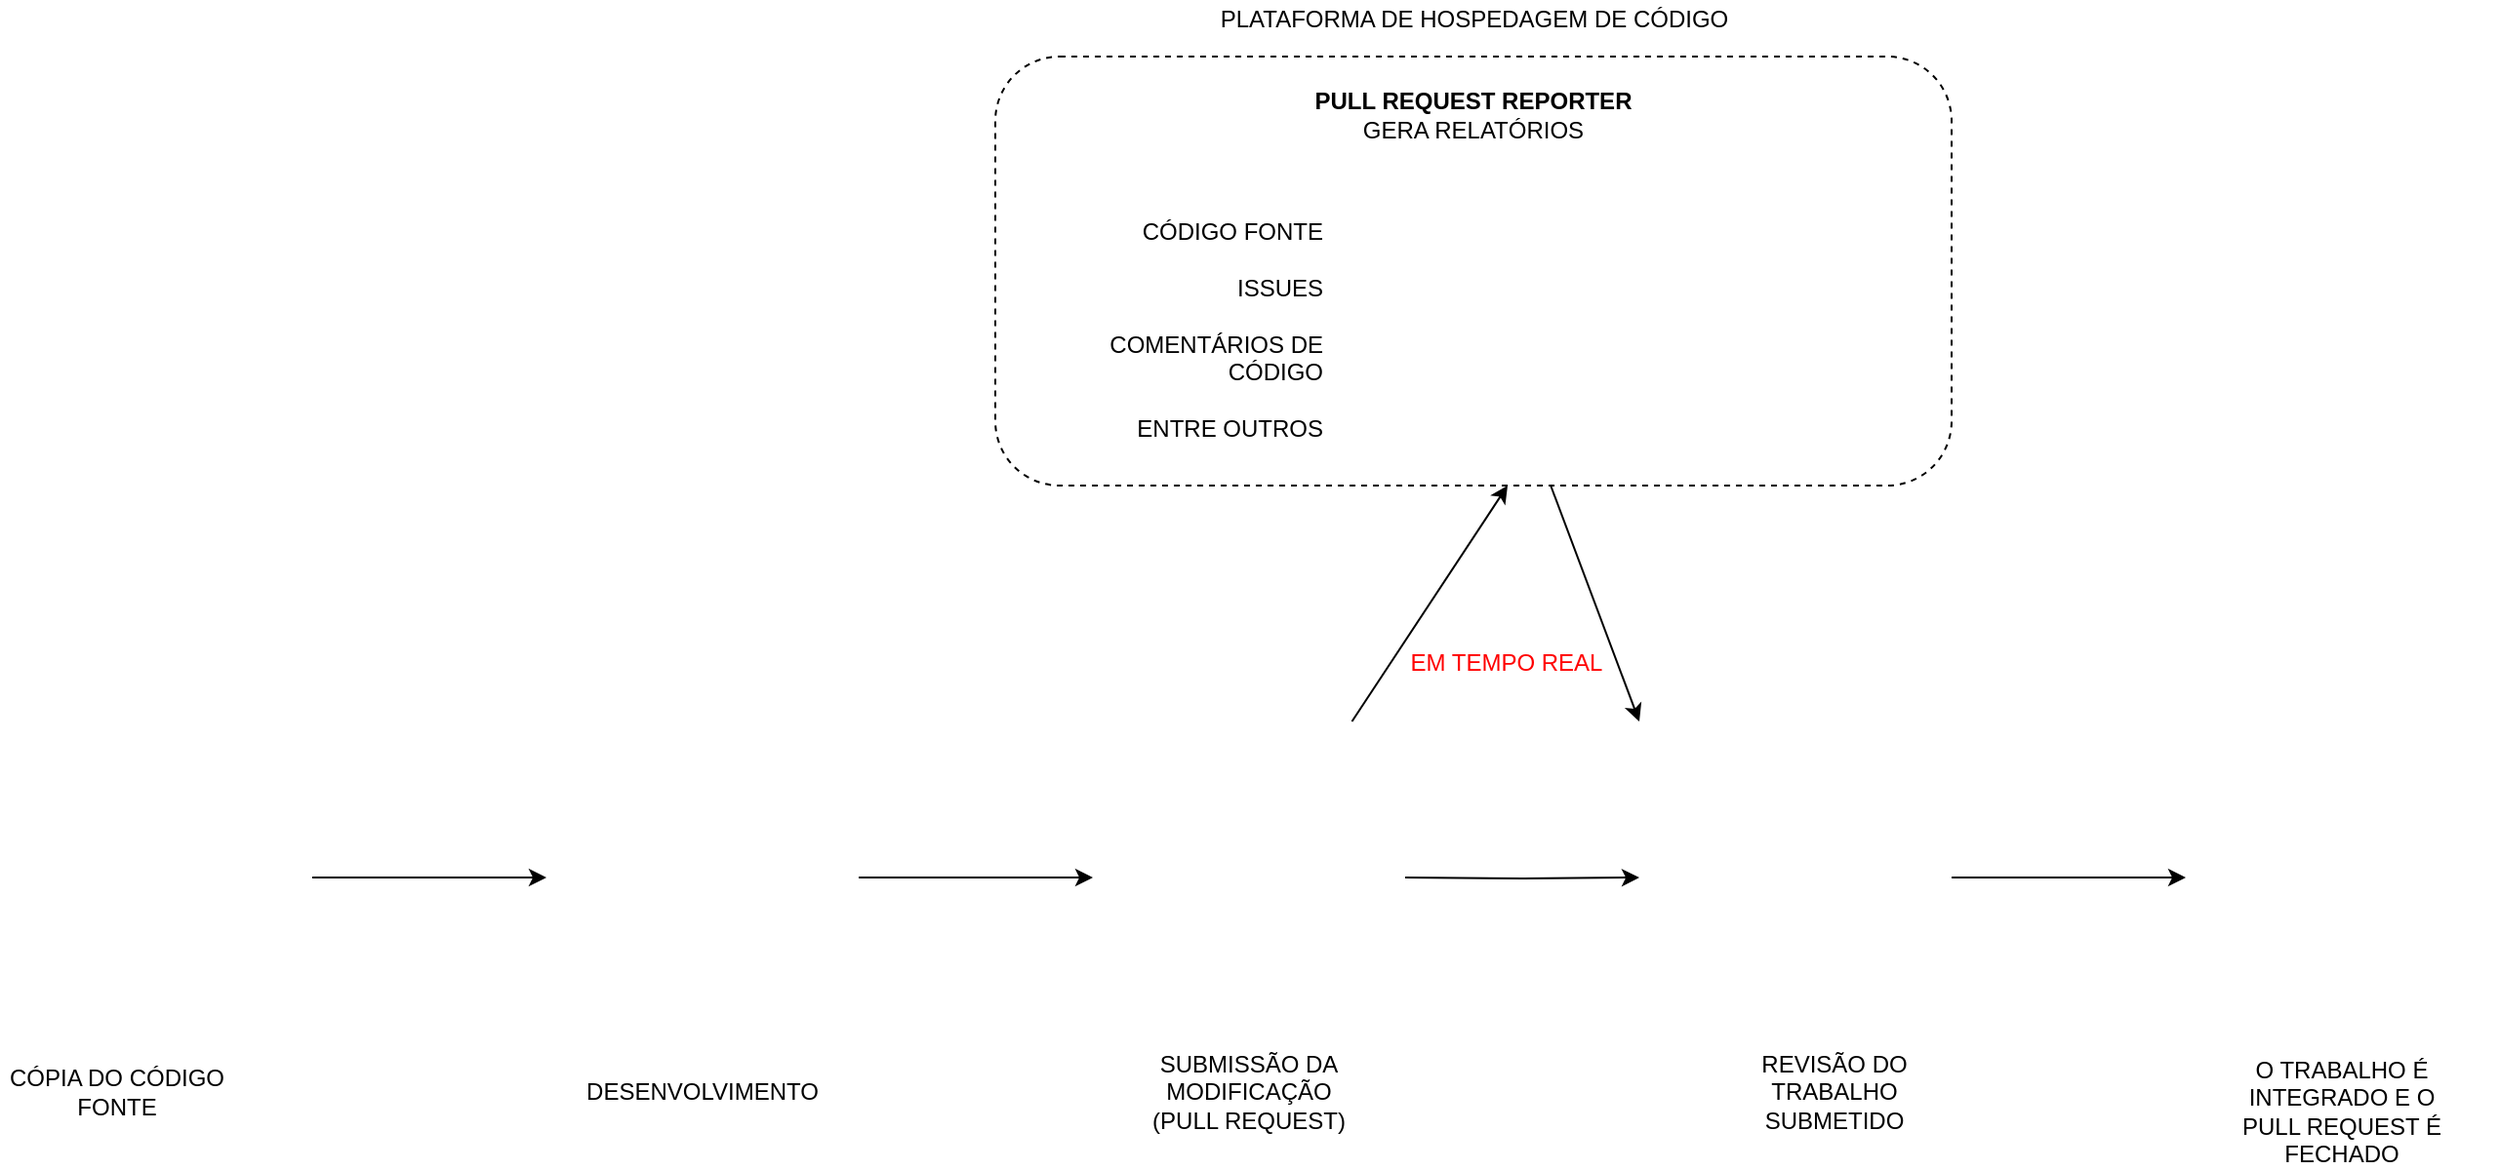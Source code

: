 <mxfile version="13.6.2" type="github">
  <diagram id="vQYcQPYjoPD-iY-7eiAd" name="Page-1">
    <mxGraphModel dx="1822" dy="1145" grid="1" gridSize="10" guides="1" tooltips="1" connect="1" arrows="1" fold="1" page="0" pageScale="1" pageWidth="1200" pageHeight="1920" math="0" shadow="0">
      <root>
        <mxCell id="0" />
        <mxCell id="1" parent="0" />
        <mxCell id="np7Iu7hjQM04xmOeGeqs-7" value="" style="edgeStyle=orthogonalEdgeStyle;rounded=0;orthogonalLoop=1;jettySize=auto;html=1;" parent="1" source="np7Iu7hjQM04xmOeGeqs-1" target="np7Iu7hjQM04xmOeGeqs-2" edge="1">
          <mxGeometry relative="1" as="geometry" />
        </mxCell>
        <mxCell id="np7Iu7hjQM04xmOeGeqs-1" value="" style="shape=image;html=1;verticalAlign=top;verticalLabelPosition=bottom;labelBackgroundColor=#ffffff;imageAspect=0;aspect=fixed;image=https://cdn4.iconfinder.com/data/icons/feather/24/git-branch-128.png" parent="1" vertex="1">
          <mxGeometry x="-280" y="360" width="160" height="160" as="geometry" />
        </mxCell>
        <mxCell id="np7Iu7hjQM04xmOeGeqs-8" value="" style="edgeStyle=orthogonalEdgeStyle;rounded=0;orthogonalLoop=1;jettySize=auto;html=1;" parent="1" source="np7Iu7hjQM04xmOeGeqs-2" edge="1">
          <mxGeometry relative="1" as="geometry">
            <mxPoint x="280" y="440" as="targetPoint" />
          </mxGeometry>
        </mxCell>
        <mxCell id="np7Iu7hjQM04xmOeGeqs-2" value="" style="shape=image;html=1;verticalAlign=top;verticalLabelPosition=bottom;labelBackgroundColor=#ffffff;imageAspect=0;aspect=fixed;image=https://cdn0.iconfinder.com/data/icons/software-engineering-and-video-gaming/512/77_hacker_user_gammer_programmer-128.png" parent="1" vertex="1">
          <mxGeometry y="360" width="160" height="160" as="geometry" />
        </mxCell>
        <mxCell id="np7Iu7hjQM04xmOeGeqs-9" value="" style="edgeStyle=orthogonalEdgeStyle;rounded=0;orthogonalLoop=1;jettySize=auto;html=1;" parent="1" target="np7Iu7hjQM04xmOeGeqs-5" edge="1">
          <mxGeometry relative="1" as="geometry">
            <mxPoint x="440" y="440" as="sourcePoint" />
          </mxGeometry>
        </mxCell>
        <mxCell id="np7Iu7hjQM04xmOeGeqs-10" value="" style="edgeStyle=orthogonalEdgeStyle;rounded=0;orthogonalLoop=1;jettySize=auto;html=1;" parent="1" source="np7Iu7hjQM04xmOeGeqs-5" target="np7Iu7hjQM04xmOeGeqs-6" edge="1">
          <mxGeometry relative="1" as="geometry" />
        </mxCell>
        <mxCell id="np7Iu7hjQM04xmOeGeqs-5" value="" style="shape=image;html=1;verticalAlign=top;verticalLabelPosition=bottom;labelBackgroundColor=#ffffff;imageAspect=0;aspect=fixed;image=https://cdn3.iconfinder.com/data/icons/customer-support-24/64/customer-feedback-review-satisfaction-contentment-128.png" parent="1" vertex="1">
          <mxGeometry x="560" y="360" width="160" height="160" as="geometry" />
        </mxCell>
        <mxCell id="np7Iu7hjQM04xmOeGeqs-6" value="" style="shape=image;html=1;verticalAlign=top;verticalLabelPosition=bottom;labelBackgroundColor=#ffffff;imageAspect=0;aspect=fixed;image=https://cdn1.iconfinder.com/data/icons/airline-flight-booking-mobile-app/15/true-check-accept-approve-128.png" parent="1" vertex="1">
          <mxGeometry x="840" y="360" width="160" height="160" as="geometry" />
        </mxCell>
        <mxCell id="w04RdTKsAli3Ws2ZV8WF-12" style="rounded=0;orthogonalLoop=1;jettySize=auto;html=1;entryX=0.5;entryY=1;entryDx=0;entryDy=0;" parent="1" source="np7Iu7hjQM04xmOeGeqs-12" target="w04RdTKsAli3Ws2ZV8WF-3" edge="1">
          <mxGeometry relative="1" as="geometry" />
        </mxCell>
        <mxCell id="np7Iu7hjQM04xmOeGeqs-12" value="" style="shape=image;html=1;verticalAlign=top;verticalLabelPosition=bottom;labelBackgroundColor=#ffffff;imageAspect=0;aspect=fixed;image=https://cdn0.iconfinder.com/data/icons/octicons/1024/git-pull-request-128.png" parent="1" vertex="1">
          <mxGeometry x="280" y="360" width="160" height="160" as="geometry" />
        </mxCell>
        <mxCell id="np7Iu7hjQM04xmOeGeqs-13" value="CÓPIA DO CÓDIGO FONTE" style="text;html=1;strokeColor=none;fillColor=none;align=center;verticalAlign=middle;whiteSpace=wrap;rounded=0;" parent="1" vertex="1">
          <mxGeometry x="-280" y="540" width="120" height="20" as="geometry" />
        </mxCell>
        <mxCell id="np7Iu7hjQM04xmOeGeqs-14" value="DESENVOLVIMENTO" style="text;html=1;strokeColor=none;fillColor=none;align=center;verticalAlign=middle;whiteSpace=wrap;rounded=0;" parent="1" vertex="1">
          <mxGeometry x="20" y="540" width="120" height="20" as="geometry" />
        </mxCell>
        <mxCell id="np7Iu7hjQM04xmOeGeqs-15" value="SUBMISSÃO DA MODIFICAÇÃO (PULL REQUEST)" style="text;html=1;strokeColor=none;fillColor=none;align=center;verticalAlign=middle;whiteSpace=wrap;rounded=0;" parent="1" vertex="1">
          <mxGeometry x="300" y="540" width="120" height="20" as="geometry" />
        </mxCell>
        <mxCell id="np7Iu7hjQM04xmOeGeqs-16" value="REVISÃO DO TRABALHO SUBMETIDO" style="text;html=1;strokeColor=none;fillColor=none;align=center;verticalAlign=middle;whiteSpace=wrap;rounded=0;" parent="1" vertex="1">
          <mxGeometry x="600" y="540" width="120" height="20" as="geometry" />
        </mxCell>
        <mxCell id="np7Iu7hjQM04xmOeGeqs-17" value="O TRABALHO É INTEGRADO E O PULL REQUEST É FECHADO" style="text;html=1;strokeColor=none;fillColor=none;align=center;verticalAlign=middle;whiteSpace=wrap;rounded=0;" parent="1" vertex="1">
          <mxGeometry x="860" y="540" width="120" height="40" as="geometry" />
        </mxCell>
        <mxCell id="w04RdTKsAli3Ws2ZV8WF-16" style="rounded=0;orthogonalLoop=1;jettySize=auto;html=1;exitX=0.638;exitY=1;exitDx=0;exitDy=0;entryX=0;entryY=0;entryDx=0;entryDy=0;exitPerimeter=0;" parent="1" source="w04RdTKsAli3Ws2ZV8WF-3" target="np7Iu7hjQM04xmOeGeqs-5" edge="1">
          <mxGeometry relative="1" as="geometry" />
        </mxCell>
        <mxCell id="w04RdTKsAli3Ws2ZV8WF-22" value="PLATAFORMA DE HOSPEDAGEM DE CÓDIGO" style="text;html=1;strokeColor=none;fillColor=none;align=center;verticalAlign=middle;whiteSpace=wrap;rounded=0;" parent="1" vertex="1">
          <mxGeometry x="337.5" y="-10" width="275" height="20" as="geometry" />
        </mxCell>
        <mxCell id="udT-1hU94JoAhBjXWWRk-1" value="&lt;font color=&quot;#FF0000&quot;&gt;EM TEMPO REAL&lt;/font&gt;" style="text;html=1;strokeColor=none;fillColor=none;align=center;verticalAlign=middle;whiteSpace=wrap;rounded=0;" vertex="1" parent="1">
          <mxGeometry x="437" y="320" width="110" height="20" as="geometry" />
        </mxCell>
        <mxCell id="w04RdTKsAli3Ws2ZV8WF-17" value="" style="group;dashed=1;" parent="1" vertex="1" connectable="0">
          <mxGeometry x="230" y="39" width="490" height="200" as="geometry" />
        </mxCell>
        <mxCell id="w04RdTKsAli3Ws2ZV8WF-20" value="" style="rounded=1;whiteSpace=wrap;html=1;dashed=1;strokeColor=#000000;fillColor=none;" parent="w04RdTKsAli3Ws2ZV8WF-17" vertex="1">
          <mxGeometry y="-20" width="490" height="220" as="geometry" />
        </mxCell>
        <mxCell id="w04RdTKsAli3Ws2ZV8WF-8" value="&lt;div align=&quot;right&quot;&gt;CÓDIGO FONTE&lt;/div&gt;&lt;div align=&quot;right&quot;&gt;&lt;br&gt;&lt;/div&gt;&lt;div align=&quot;right&quot;&gt;ISSUES&lt;/div&gt;&lt;div align=&quot;right&quot;&gt;&lt;br&gt;&lt;/div&gt;&lt;div align=&quot;right&quot;&gt;COMENTÁRIOS DE CÓDIGO&lt;/div&gt;&lt;div align=&quot;right&quot;&gt;&lt;br&gt;&lt;/div&gt;&lt;div align=&quot;right&quot;&gt;ENTRE OUTROS&lt;br&gt;&lt;/div&gt;" style="text;html=1;fillColor=none;align=right;verticalAlign=middle;whiteSpace=wrap;rounded=0;" parent="w04RdTKsAli3Ws2ZV8WF-17" vertex="1">
          <mxGeometry x="10" y="40" width="160" height="160" as="geometry" />
        </mxCell>
        <mxCell id="w04RdTKsAli3Ws2ZV8WF-7" value="&lt;b&gt;PULL REQUEST REPORTER&lt;/b&gt; GERA RELATÓRIOS" style="text;html=1;fillColor=none;align=center;verticalAlign=middle;whiteSpace=wrap;rounded=0;" parent="w04RdTKsAli3Ws2ZV8WF-17" vertex="1">
          <mxGeometry x="155" width="180" height="20" as="geometry" />
        </mxCell>
        <mxCell id="w04RdTKsAli3Ws2ZV8WF-18" value="" style="group;" parent="w04RdTKsAli3Ws2ZV8WF-17" vertex="1" connectable="0">
          <mxGeometry x="182.5" width="200" height="200" as="geometry" />
        </mxCell>
        <mxCell id="w04RdTKsAli3Ws2ZV8WF-3" value="" style="shape=image;html=1;verticalAlign=top;verticalLabelPosition=bottom;labelBackgroundColor=#ffffff;imageAspect=0;aspect=fixed;image=https://cdn3.iconfinder.com/data/icons/school-172/512/analysis_research_search_analytic-128.png;strokeColor=none;" parent="w04RdTKsAli3Ws2ZV8WF-18" vertex="1">
          <mxGeometry y="40" width="160" height="160" as="geometry" />
        </mxCell>
      </root>
    </mxGraphModel>
  </diagram>
</mxfile>
